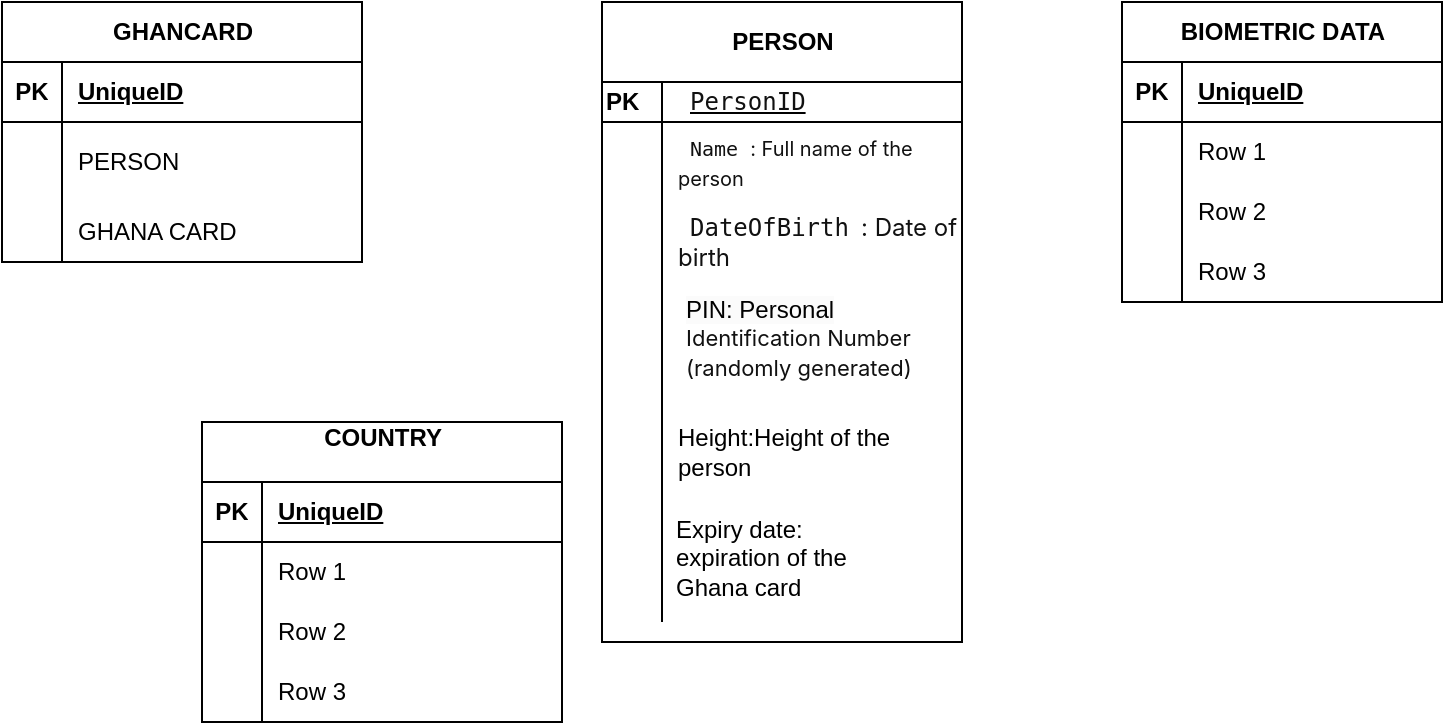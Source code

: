 <mxfile version="24.0.7" type="github">
  <diagram id="R2lEEEUBdFMjLlhIrx00" name="Page-1">
    <mxGraphModel dx="934" dy="589" grid="1" gridSize="10" guides="1" tooltips="1" connect="1" arrows="1" fold="1" page="1" pageScale="1" pageWidth="850" pageHeight="1100" math="0" shadow="0" extFonts="Permanent Marker^https://fonts.googleapis.com/css?family=Permanent+Marker">
      <root>
        <mxCell id="0" />
        <mxCell id="1" parent="0" />
        <mxCell id="ZkhvforWVLV_2OVPZHZV-6" value="&lt;div&gt;GHANCARD&lt;/div&gt;" style="shape=table;startSize=30;container=1;collapsible=1;childLayout=tableLayout;fixedRows=1;rowLines=0;fontStyle=1;align=center;resizeLast=1;html=1;" vertex="1" parent="1">
          <mxGeometry x="100" y="230" width="180" height="130" as="geometry" />
        </mxCell>
        <mxCell id="ZkhvforWVLV_2OVPZHZV-7" value="" style="shape=tableRow;horizontal=0;startSize=0;swimlaneHead=0;swimlaneBody=0;fillColor=none;collapsible=0;dropTarget=0;points=[[0,0.5],[1,0.5]];portConstraint=eastwest;top=0;left=0;right=0;bottom=1;" vertex="1" parent="ZkhvforWVLV_2OVPZHZV-6">
          <mxGeometry y="30" width="180" height="30" as="geometry" />
        </mxCell>
        <mxCell id="ZkhvforWVLV_2OVPZHZV-8" value="PK" style="shape=partialRectangle;connectable=0;fillColor=none;top=0;left=0;bottom=0;right=0;fontStyle=1;overflow=hidden;whiteSpace=wrap;html=1;" vertex="1" parent="ZkhvforWVLV_2OVPZHZV-7">
          <mxGeometry width="30" height="30" as="geometry">
            <mxRectangle width="30" height="30" as="alternateBounds" />
          </mxGeometry>
        </mxCell>
        <mxCell id="ZkhvforWVLV_2OVPZHZV-9" value="UniqueID" style="shape=partialRectangle;connectable=0;fillColor=none;top=0;left=0;bottom=0;right=0;align=left;spacingLeft=6;fontStyle=5;overflow=hidden;whiteSpace=wrap;html=1;" vertex="1" parent="ZkhvforWVLV_2OVPZHZV-7">
          <mxGeometry x="30" width="150" height="30" as="geometry">
            <mxRectangle width="150" height="30" as="alternateBounds" />
          </mxGeometry>
        </mxCell>
        <mxCell id="ZkhvforWVLV_2OVPZHZV-10" value="" style="shape=tableRow;horizontal=0;startSize=0;swimlaneHead=0;swimlaneBody=0;fillColor=none;collapsible=0;dropTarget=0;points=[[0,0.5],[1,0.5]];portConstraint=eastwest;top=0;left=0;right=0;bottom=0;" vertex="1" parent="ZkhvforWVLV_2OVPZHZV-6">
          <mxGeometry y="60" width="180" height="40" as="geometry" />
        </mxCell>
        <mxCell id="ZkhvforWVLV_2OVPZHZV-11" value="" style="shape=partialRectangle;connectable=0;fillColor=none;top=0;left=0;bottom=0;right=0;editable=1;overflow=hidden;whiteSpace=wrap;html=1;" vertex="1" parent="ZkhvforWVLV_2OVPZHZV-10">
          <mxGeometry width="30" height="40" as="geometry">
            <mxRectangle width="30" height="40" as="alternateBounds" />
          </mxGeometry>
        </mxCell>
        <mxCell id="ZkhvforWVLV_2OVPZHZV-12" value="PERSON" style="shape=partialRectangle;connectable=0;fillColor=none;top=0;left=0;bottom=0;right=0;align=left;spacingLeft=6;overflow=hidden;whiteSpace=wrap;html=1;" vertex="1" parent="ZkhvforWVLV_2OVPZHZV-10">
          <mxGeometry x="30" width="150" height="40" as="geometry">
            <mxRectangle width="150" height="40" as="alternateBounds" />
          </mxGeometry>
        </mxCell>
        <mxCell id="ZkhvforWVLV_2OVPZHZV-13" value="" style="shape=tableRow;horizontal=0;startSize=0;swimlaneHead=0;swimlaneBody=0;fillColor=none;collapsible=0;dropTarget=0;points=[[0,0.5],[1,0.5]];portConstraint=eastwest;top=0;left=0;right=0;bottom=0;" vertex="1" parent="ZkhvforWVLV_2OVPZHZV-6">
          <mxGeometry y="100" width="180" height="30" as="geometry" />
        </mxCell>
        <mxCell id="ZkhvforWVLV_2OVPZHZV-14" value="" style="shape=partialRectangle;connectable=0;fillColor=none;top=0;left=0;bottom=0;right=0;editable=1;overflow=hidden;whiteSpace=wrap;html=1;" vertex="1" parent="ZkhvforWVLV_2OVPZHZV-13">
          <mxGeometry width="30" height="30" as="geometry">
            <mxRectangle width="30" height="30" as="alternateBounds" />
          </mxGeometry>
        </mxCell>
        <mxCell id="ZkhvforWVLV_2OVPZHZV-15" value="GHANA CARD" style="shape=partialRectangle;connectable=0;fillColor=none;top=0;left=0;bottom=0;right=0;align=left;spacingLeft=6;overflow=hidden;whiteSpace=wrap;html=1;" vertex="1" parent="ZkhvforWVLV_2OVPZHZV-13">
          <mxGeometry x="30" width="150" height="30" as="geometry">
            <mxRectangle width="150" height="30" as="alternateBounds" />
          </mxGeometry>
        </mxCell>
        <mxCell id="ZkhvforWVLV_2OVPZHZV-19" value="PERSON" style="shape=table;startSize=40;container=1;collapsible=1;childLayout=tableLayout;fixedRows=1;rowLines=0;fontStyle=1;align=center;resizeLast=1;html=1;points=[[0,0,0,0,0],[0,0.25,0,0,0],[0,0.5,0,0,0],[0,0.75,0,0,0],[0,1,0,0,0],[0.25,0,0,0,0],[0.25,1,0,0,0],[0.5,0,0,0,0],[0.5,1,0,0,0],[0.75,0,0,0,0],[0.75,1,0,0,0],[1,0,0,0,0],[1,0.25,0,0,0],[1,0.5,0,0,0],[1,0.75,0,0,0],[1,1,0,0,0]];" vertex="1" parent="1">
          <mxGeometry x="400" y="230" width="180" height="320" as="geometry" />
        </mxCell>
        <mxCell id="ZkhvforWVLV_2OVPZHZV-20" value="" style="shape=tableRow;horizontal=0;startSize=0;swimlaneHead=0;swimlaneBody=0;fillColor=none;collapsible=0;dropTarget=0;points=[[0,0.5],[1,0.5]];portConstraint=eastwest;top=0;left=0;right=0;bottom=1;align=left;" vertex="1" parent="ZkhvforWVLV_2OVPZHZV-19">
          <mxGeometry y="40" width="180" height="20" as="geometry" />
        </mxCell>
        <mxCell id="ZkhvforWVLV_2OVPZHZV-21" value="PK" style="shape=partialRectangle;connectable=0;fillColor=none;top=0;left=0;bottom=0;right=0;fontStyle=1;overflow=hidden;whiteSpace=wrap;html=1;align=left;" vertex="1" parent="ZkhvforWVLV_2OVPZHZV-20">
          <mxGeometry width="30.0" height="20" as="geometry">
            <mxRectangle width="30.0" height="20" as="alternateBounds" />
          </mxGeometry>
        </mxCell>
        <mxCell id="ZkhvforWVLV_2OVPZHZV-22" value="&lt;code style=&quot;color: rgb(17, 17, 17); font-size: var(--cib-type-body1-font-size); white-space-collapse: preserve; background: var(--cib-color-syntax-background-surface); line-height: var(--cib-type-body1-line-height); font-weight: 500; font-variation-settings: var(--cib-type-body1-font-variation-settings); margin: 0px 2px; padding: 1px 4px; box-sizing: border-box; border: 1px solid var(--cib-color-stroke-neutral-primary); border-radius: var(--cib-border-radius-medium);&quot;&gt;PersonID&lt;/code&gt;" style="shape=partialRectangle;connectable=0;fillColor=none;top=0;left=0;bottom=0;right=0;align=left;spacingLeft=6;fontStyle=5;overflow=hidden;whiteSpace=wrap;html=1;" vertex="1" parent="ZkhvforWVLV_2OVPZHZV-20">
          <mxGeometry x="30.0" width="150.0" height="20" as="geometry">
            <mxRectangle width="150.0" height="20" as="alternateBounds" />
          </mxGeometry>
        </mxCell>
        <mxCell id="ZkhvforWVLV_2OVPZHZV-23" value="" style="shape=tableRow;horizontal=0;startSize=0;swimlaneHead=0;swimlaneBody=0;fillColor=none;collapsible=0;dropTarget=0;points=[[0,0.5],[1,0.5]];portConstraint=eastwest;top=0;left=0;right=0;bottom=0;align=left;" vertex="1" parent="ZkhvforWVLV_2OVPZHZV-19">
          <mxGeometry y="60" width="180" height="40" as="geometry" />
        </mxCell>
        <mxCell id="ZkhvforWVLV_2OVPZHZV-24" value="" style="shape=partialRectangle;connectable=0;fillColor=none;top=0;left=0;bottom=0;right=0;editable=1;overflow=hidden;whiteSpace=wrap;html=1;align=left;" vertex="1" parent="ZkhvforWVLV_2OVPZHZV-23">
          <mxGeometry width="30.0" height="40" as="geometry">
            <mxRectangle width="30.0" height="40" as="alternateBounds" />
          </mxGeometry>
        </mxCell>
        <mxCell id="ZkhvforWVLV_2OVPZHZV-25" value="&lt;font style=&quot;font-size: 10px;&quot;&gt;&lt;code style=&quot;color: rgb(17, 17, 17); white-space-collapse: preserve; background: var(--cib-color-syntax-background-surface); line-height: var(--cib-type-body1-line-height); font-variation-settings: var(--cib-type-body1-font-variation-settings); margin: 0px 2px; padding: 1px 4px; box-sizing: border-box; border: 1px solid var(--cib-color-stroke-neutral-primary); border-radius: var(--cib-border-radius-medium);&quot;&gt;Name&lt;/code&gt;&lt;span style=&quot;color: rgb(17, 17, 17); font-family: -apple-system, Roboto, SegoeUI, &amp;quot;Segoe UI&amp;quot;, &amp;quot;Helvetica Neue&amp;quot;, Helvetica, &amp;quot;Microsoft YaHei&amp;quot;, &amp;quot;Meiryo UI&amp;quot;, Meiryo, &amp;quot;Arial Unicode MS&amp;quot;, sans-serif; background-color: rgb(255, 255, 255);&quot;&gt;: Full name of the person&lt;/span&gt;&lt;/font&gt;" style="shape=partialRectangle;connectable=0;fillColor=none;top=0;left=0;bottom=0;right=0;align=left;spacingLeft=6;overflow=hidden;whiteSpace=wrap;html=1;" vertex="1" parent="ZkhvforWVLV_2OVPZHZV-23">
          <mxGeometry x="30.0" width="150.0" height="40" as="geometry">
            <mxRectangle width="150.0" height="40" as="alternateBounds" />
          </mxGeometry>
        </mxCell>
        <mxCell id="ZkhvforWVLV_2OVPZHZV-26" value="" style="shape=tableRow;horizontal=0;startSize=0;swimlaneHead=0;swimlaneBody=0;fillColor=none;collapsible=0;dropTarget=0;points=[[0,0.5],[1,0.5]];portConstraint=eastwest;top=0;left=0;right=0;bottom=0;align=left;" vertex="1" parent="ZkhvforWVLV_2OVPZHZV-19">
          <mxGeometry y="100" width="180" height="40" as="geometry" />
        </mxCell>
        <mxCell id="ZkhvforWVLV_2OVPZHZV-27" value="" style="shape=partialRectangle;connectable=0;fillColor=none;top=0;left=0;bottom=0;right=0;editable=1;overflow=hidden;whiteSpace=wrap;html=1;align=left;" vertex="1" parent="ZkhvforWVLV_2OVPZHZV-26">
          <mxGeometry width="30.0" height="40" as="geometry">
            <mxRectangle width="30.0" height="40" as="alternateBounds" />
          </mxGeometry>
        </mxCell>
        <mxCell id="ZkhvforWVLV_2OVPZHZV-28" value="&lt;code style=&quot;color: rgb(17, 17, 17); font-size: var(--cib-type-body1-font-size); white-space-collapse: preserve; background: var(--cib-color-syntax-background-surface); line-height: var(--cib-type-body1-line-height); font-variation-settings: var(--cib-type-body1-font-variation-settings); margin: 0px 2px; padding: 1px 4px; box-sizing: border-box; border: 1px solid var(--cib-color-stroke-neutral-primary); border-radius: var(--cib-border-radius-medium);&quot;&gt;DateOfBirth&lt;/code&gt;&lt;span style=&quot;color: rgb(17, 17, 17); font-family: -apple-system, Roboto, SegoeUI, &amp;quot;Segoe UI&amp;quot;, &amp;quot;Helvetica Neue&amp;quot;, Helvetica, &amp;quot;Microsoft YaHei&amp;quot;, &amp;quot;Meiryo UI&amp;quot;, Meiryo, &amp;quot;Arial Unicode MS&amp;quot;, sans-serif; background-color: rgb(255, 255, 255);&quot;&gt;: Date of birth&lt;/span&gt;" style="shape=partialRectangle;connectable=0;fillColor=none;top=0;left=0;bottom=0;right=0;align=left;spacingLeft=6;overflow=hidden;whiteSpace=wrap;html=1;" vertex="1" parent="ZkhvforWVLV_2OVPZHZV-26">
          <mxGeometry x="30.0" width="150.0" height="40" as="geometry">
            <mxRectangle width="150.0" height="40" as="alternateBounds" />
          </mxGeometry>
        </mxCell>
        <mxCell id="ZkhvforWVLV_2OVPZHZV-29" value="" style="shape=tableRow;horizontal=0;startSize=0;swimlaneHead=0;swimlaneBody=0;fillColor=none;collapsible=0;dropTarget=0;points=[[0,0.5],[1,0.5]];portConstraint=eastwest;top=0;left=0;right=0;bottom=0;align=left;" vertex="1" parent="ZkhvforWVLV_2OVPZHZV-19">
          <mxGeometry y="140" width="180" height="170" as="geometry" />
        </mxCell>
        <mxCell id="ZkhvforWVLV_2OVPZHZV-30" value="" style="shape=partialRectangle;connectable=0;fillColor=none;top=0;left=0;bottom=0;right=0;editable=1;overflow=hidden;whiteSpace=wrap;html=1;align=left;" vertex="1" parent="ZkhvforWVLV_2OVPZHZV-29">
          <mxGeometry width="30.0" height="170" as="geometry">
            <mxRectangle width="30.0" height="170" as="alternateBounds" />
          </mxGeometry>
        </mxCell>
        <mxCell id="ZkhvforWVLV_2OVPZHZV-31" value="Height:Height of the person" style="shape=partialRectangle;connectable=0;fillColor=none;top=0;left=0;bottom=0;right=0;align=left;spacingLeft=6;overflow=hidden;whiteSpace=wrap;html=1;" vertex="1" parent="ZkhvforWVLV_2OVPZHZV-29">
          <mxGeometry x="30.0" width="150.0" height="170" as="geometry">
            <mxRectangle width="150.0" height="170" as="alternateBounds" />
          </mxGeometry>
        </mxCell>
        <mxCell id="ZkhvforWVLV_2OVPZHZV-32" value="BIOMETRIC DATA" style="shape=table;startSize=30;container=1;collapsible=1;childLayout=tableLayout;fixedRows=1;rowLines=0;fontStyle=1;align=center;resizeLast=1;html=1;" vertex="1" parent="1">
          <mxGeometry x="660" y="230" width="160" height="150" as="geometry" />
        </mxCell>
        <mxCell id="ZkhvforWVLV_2OVPZHZV-33" value="" style="shape=tableRow;horizontal=0;startSize=0;swimlaneHead=0;swimlaneBody=0;fillColor=none;collapsible=0;dropTarget=0;points=[[0,0.5],[1,0.5]];portConstraint=eastwest;top=0;left=0;right=0;bottom=1;" vertex="1" parent="ZkhvforWVLV_2OVPZHZV-32">
          <mxGeometry y="30" width="160" height="30" as="geometry" />
        </mxCell>
        <mxCell id="ZkhvforWVLV_2OVPZHZV-34" value="PK" style="shape=partialRectangle;connectable=0;fillColor=none;top=0;left=0;bottom=0;right=0;fontStyle=1;overflow=hidden;whiteSpace=wrap;html=1;" vertex="1" parent="ZkhvforWVLV_2OVPZHZV-33">
          <mxGeometry width="30" height="30" as="geometry">
            <mxRectangle width="30" height="30" as="alternateBounds" />
          </mxGeometry>
        </mxCell>
        <mxCell id="ZkhvforWVLV_2OVPZHZV-35" value="UniqueID" style="shape=partialRectangle;connectable=0;fillColor=none;top=0;left=0;bottom=0;right=0;align=left;spacingLeft=6;fontStyle=5;overflow=hidden;whiteSpace=wrap;html=1;" vertex="1" parent="ZkhvforWVLV_2OVPZHZV-33">
          <mxGeometry x="30" width="130" height="30" as="geometry">
            <mxRectangle width="130" height="30" as="alternateBounds" />
          </mxGeometry>
        </mxCell>
        <mxCell id="ZkhvforWVLV_2OVPZHZV-36" value="" style="shape=tableRow;horizontal=0;startSize=0;swimlaneHead=0;swimlaneBody=0;fillColor=none;collapsible=0;dropTarget=0;points=[[0,0.5],[1,0.5]];portConstraint=eastwest;top=0;left=0;right=0;bottom=0;" vertex="1" parent="ZkhvforWVLV_2OVPZHZV-32">
          <mxGeometry y="60" width="160" height="30" as="geometry" />
        </mxCell>
        <mxCell id="ZkhvforWVLV_2OVPZHZV-37" value="" style="shape=partialRectangle;connectable=0;fillColor=none;top=0;left=0;bottom=0;right=0;editable=1;overflow=hidden;whiteSpace=wrap;html=1;" vertex="1" parent="ZkhvforWVLV_2OVPZHZV-36">
          <mxGeometry width="30" height="30" as="geometry">
            <mxRectangle width="30" height="30" as="alternateBounds" />
          </mxGeometry>
        </mxCell>
        <mxCell id="ZkhvforWVLV_2OVPZHZV-38" value="Row 1" style="shape=partialRectangle;connectable=0;fillColor=none;top=0;left=0;bottom=0;right=0;align=left;spacingLeft=6;overflow=hidden;whiteSpace=wrap;html=1;" vertex="1" parent="ZkhvforWVLV_2OVPZHZV-36">
          <mxGeometry x="30" width="130" height="30" as="geometry">
            <mxRectangle width="130" height="30" as="alternateBounds" />
          </mxGeometry>
        </mxCell>
        <mxCell id="ZkhvforWVLV_2OVPZHZV-39" value="" style="shape=tableRow;horizontal=0;startSize=0;swimlaneHead=0;swimlaneBody=0;fillColor=none;collapsible=0;dropTarget=0;points=[[0,0.5],[1,0.5]];portConstraint=eastwest;top=0;left=0;right=0;bottom=0;" vertex="1" parent="ZkhvforWVLV_2OVPZHZV-32">
          <mxGeometry y="90" width="160" height="30" as="geometry" />
        </mxCell>
        <mxCell id="ZkhvforWVLV_2OVPZHZV-40" value="" style="shape=partialRectangle;connectable=0;fillColor=none;top=0;left=0;bottom=0;right=0;editable=1;overflow=hidden;whiteSpace=wrap;html=1;" vertex="1" parent="ZkhvforWVLV_2OVPZHZV-39">
          <mxGeometry width="30" height="30" as="geometry">
            <mxRectangle width="30" height="30" as="alternateBounds" />
          </mxGeometry>
        </mxCell>
        <mxCell id="ZkhvforWVLV_2OVPZHZV-41" value="Row 2" style="shape=partialRectangle;connectable=0;fillColor=none;top=0;left=0;bottom=0;right=0;align=left;spacingLeft=6;overflow=hidden;whiteSpace=wrap;html=1;" vertex="1" parent="ZkhvforWVLV_2OVPZHZV-39">
          <mxGeometry x="30" width="130" height="30" as="geometry">
            <mxRectangle width="130" height="30" as="alternateBounds" />
          </mxGeometry>
        </mxCell>
        <mxCell id="ZkhvforWVLV_2OVPZHZV-42" value="" style="shape=tableRow;horizontal=0;startSize=0;swimlaneHead=0;swimlaneBody=0;fillColor=none;collapsible=0;dropTarget=0;points=[[0,0.5],[1,0.5]];portConstraint=eastwest;top=0;left=0;right=0;bottom=0;" vertex="1" parent="ZkhvforWVLV_2OVPZHZV-32">
          <mxGeometry y="120" width="160" height="30" as="geometry" />
        </mxCell>
        <mxCell id="ZkhvforWVLV_2OVPZHZV-43" value="" style="shape=partialRectangle;connectable=0;fillColor=none;top=0;left=0;bottom=0;right=0;editable=1;overflow=hidden;whiteSpace=wrap;html=1;" vertex="1" parent="ZkhvforWVLV_2OVPZHZV-42">
          <mxGeometry width="30" height="30" as="geometry">
            <mxRectangle width="30" height="30" as="alternateBounds" />
          </mxGeometry>
        </mxCell>
        <mxCell id="ZkhvforWVLV_2OVPZHZV-44" value="Row 3" style="shape=partialRectangle;connectable=0;fillColor=none;top=0;left=0;bottom=0;right=0;align=left;spacingLeft=6;overflow=hidden;whiteSpace=wrap;html=1;" vertex="1" parent="ZkhvforWVLV_2OVPZHZV-42">
          <mxGeometry x="30" width="130" height="30" as="geometry">
            <mxRectangle width="130" height="30" as="alternateBounds" />
          </mxGeometry>
        </mxCell>
        <mxCell id="ZkhvforWVLV_2OVPZHZV-45" value="COUNTRY&lt;div&gt;&lt;br&gt;&lt;/div&gt;" style="shape=table;startSize=30;container=1;collapsible=1;childLayout=tableLayout;fixedRows=1;rowLines=0;fontStyle=1;align=center;resizeLast=1;html=1;" vertex="1" parent="1">
          <mxGeometry x="200" y="440" width="180" height="150" as="geometry" />
        </mxCell>
        <mxCell id="ZkhvforWVLV_2OVPZHZV-46" value="" style="shape=tableRow;horizontal=0;startSize=0;swimlaneHead=0;swimlaneBody=0;fillColor=none;collapsible=0;dropTarget=0;points=[[0,0.5],[1,0.5]];portConstraint=eastwest;top=0;left=0;right=0;bottom=1;" vertex="1" parent="ZkhvforWVLV_2OVPZHZV-45">
          <mxGeometry y="30" width="180" height="30" as="geometry" />
        </mxCell>
        <mxCell id="ZkhvforWVLV_2OVPZHZV-47" value="PK" style="shape=partialRectangle;connectable=0;fillColor=none;top=0;left=0;bottom=0;right=0;fontStyle=1;overflow=hidden;whiteSpace=wrap;html=1;" vertex="1" parent="ZkhvforWVLV_2OVPZHZV-46">
          <mxGeometry width="30" height="30" as="geometry">
            <mxRectangle width="30" height="30" as="alternateBounds" />
          </mxGeometry>
        </mxCell>
        <mxCell id="ZkhvforWVLV_2OVPZHZV-48" value="UniqueID" style="shape=partialRectangle;connectable=0;fillColor=none;top=0;left=0;bottom=0;right=0;align=left;spacingLeft=6;fontStyle=5;overflow=hidden;whiteSpace=wrap;html=1;" vertex="1" parent="ZkhvforWVLV_2OVPZHZV-46">
          <mxGeometry x="30" width="150" height="30" as="geometry">
            <mxRectangle width="150" height="30" as="alternateBounds" />
          </mxGeometry>
        </mxCell>
        <mxCell id="ZkhvforWVLV_2OVPZHZV-49" value="" style="shape=tableRow;horizontal=0;startSize=0;swimlaneHead=0;swimlaneBody=0;fillColor=none;collapsible=0;dropTarget=0;points=[[0,0.5],[1,0.5]];portConstraint=eastwest;top=0;left=0;right=0;bottom=0;" vertex="1" parent="ZkhvforWVLV_2OVPZHZV-45">
          <mxGeometry y="60" width="180" height="30" as="geometry" />
        </mxCell>
        <mxCell id="ZkhvforWVLV_2OVPZHZV-50" value="" style="shape=partialRectangle;connectable=0;fillColor=none;top=0;left=0;bottom=0;right=0;editable=1;overflow=hidden;whiteSpace=wrap;html=1;" vertex="1" parent="ZkhvforWVLV_2OVPZHZV-49">
          <mxGeometry width="30" height="30" as="geometry">
            <mxRectangle width="30" height="30" as="alternateBounds" />
          </mxGeometry>
        </mxCell>
        <mxCell id="ZkhvforWVLV_2OVPZHZV-51" value="Row 1" style="shape=partialRectangle;connectable=0;fillColor=none;top=0;left=0;bottom=0;right=0;align=left;spacingLeft=6;overflow=hidden;whiteSpace=wrap;html=1;" vertex="1" parent="ZkhvforWVLV_2OVPZHZV-49">
          <mxGeometry x="30" width="150" height="30" as="geometry">
            <mxRectangle width="150" height="30" as="alternateBounds" />
          </mxGeometry>
        </mxCell>
        <mxCell id="ZkhvforWVLV_2OVPZHZV-52" value="" style="shape=tableRow;horizontal=0;startSize=0;swimlaneHead=0;swimlaneBody=0;fillColor=none;collapsible=0;dropTarget=0;points=[[0,0.5],[1,0.5]];portConstraint=eastwest;top=0;left=0;right=0;bottom=0;" vertex="1" parent="ZkhvforWVLV_2OVPZHZV-45">
          <mxGeometry y="90" width="180" height="30" as="geometry" />
        </mxCell>
        <mxCell id="ZkhvforWVLV_2OVPZHZV-53" value="" style="shape=partialRectangle;connectable=0;fillColor=none;top=0;left=0;bottom=0;right=0;editable=1;overflow=hidden;whiteSpace=wrap;html=1;" vertex="1" parent="ZkhvforWVLV_2OVPZHZV-52">
          <mxGeometry width="30" height="30" as="geometry">
            <mxRectangle width="30" height="30" as="alternateBounds" />
          </mxGeometry>
        </mxCell>
        <mxCell id="ZkhvforWVLV_2OVPZHZV-54" value="Row 2" style="shape=partialRectangle;connectable=0;fillColor=none;top=0;left=0;bottom=0;right=0;align=left;spacingLeft=6;overflow=hidden;whiteSpace=wrap;html=1;" vertex="1" parent="ZkhvforWVLV_2OVPZHZV-52">
          <mxGeometry x="30" width="150" height="30" as="geometry">
            <mxRectangle width="150" height="30" as="alternateBounds" />
          </mxGeometry>
        </mxCell>
        <mxCell id="ZkhvforWVLV_2OVPZHZV-55" value="" style="shape=tableRow;horizontal=0;startSize=0;swimlaneHead=0;swimlaneBody=0;fillColor=none;collapsible=0;dropTarget=0;points=[[0,0.5],[1,0.5]];portConstraint=eastwest;top=0;left=0;right=0;bottom=0;" vertex="1" parent="ZkhvforWVLV_2OVPZHZV-45">
          <mxGeometry y="120" width="180" height="30" as="geometry" />
        </mxCell>
        <mxCell id="ZkhvforWVLV_2OVPZHZV-56" value="" style="shape=partialRectangle;connectable=0;fillColor=none;top=0;left=0;bottom=0;right=0;editable=1;overflow=hidden;whiteSpace=wrap;html=1;" vertex="1" parent="ZkhvforWVLV_2OVPZHZV-55">
          <mxGeometry width="30" height="30" as="geometry">
            <mxRectangle width="30" height="30" as="alternateBounds" />
          </mxGeometry>
        </mxCell>
        <mxCell id="ZkhvforWVLV_2OVPZHZV-57" value="Row 3" style="shape=partialRectangle;connectable=0;fillColor=none;top=0;left=0;bottom=0;right=0;align=left;spacingLeft=6;overflow=hidden;whiteSpace=wrap;html=1;" vertex="1" parent="ZkhvforWVLV_2OVPZHZV-55">
          <mxGeometry x="30" width="150" height="30" as="geometry">
            <mxRectangle width="150" height="30" as="alternateBounds" />
          </mxGeometry>
        </mxCell>
        <mxCell id="ZkhvforWVLV_2OVPZHZV-59" value="&lt;span style=&quot;background-color: rgb(251, 251, 251);&quot;&gt;PIN: Personal&lt;/span&gt;&lt;span style=&quot;color: rgb(17, 17, 17); font-family: -apple-system, Roboto, SegoeUI, &amp;quot;Segoe UI&amp;quot;, &amp;quot;Helvetica Neue&amp;quot;, Helvetica, &amp;quot;Microsoft YaHei&amp;quot;, &amp;quot;Meiryo UI&amp;quot;, Meiryo, &amp;quot;Arial Unicode MS&amp;quot;, sans-serif; background-color: rgb(255, 255, 255); font-size: 11px;&quot;&gt; Identification Number (randomly generated)&lt;/span&gt;&lt;div&gt;&lt;span style=&quot;color: rgb(17, 17, 17); font-family: -apple-system, Roboto, SegoeUI, &amp;quot;Segoe UI&amp;quot;, &amp;quot;Helvetica Neue&amp;quot;, Helvetica, &amp;quot;Microsoft YaHei&amp;quot;, &amp;quot;Meiryo UI&amp;quot;, Meiryo, &amp;quot;Arial Unicode MS&amp;quot;, sans-serif; background-color: rgb(255, 255, 255); font-size: 11px;&quot;&gt;&lt;br&gt;&lt;/span&gt;&lt;/div&gt;&lt;div&gt;&lt;span style=&quot;color: rgb(17, 17, 17); font-family: -apple-system, Roboto, SegoeUI, &amp;quot;Segoe UI&amp;quot;, &amp;quot;Helvetica Neue&amp;quot;, Helvetica, &amp;quot;Microsoft YaHei&amp;quot;, &amp;quot;Meiryo UI&amp;quot;, Meiryo, &amp;quot;Arial Unicode MS&amp;quot;, sans-serif; background-color: rgb(255, 255, 255); font-size: 11px;&quot;&gt;&lt;br&gt;&lt;/span&gt;&lt;/div&gt;" style="text;whiteSpace=wrap;html=1;align=left;" vertex="1" parent="1">
          <mxGeometry x="440" y="370" width="140" height="40" as="geometry" />
        </mxCell>
        <mxCell id="ZkhvforWVLV_2OVPZHZV-64" value="Expiry date:&lt;div&gt;expiration of the&amp;nbsp;&lt;/div&gt;&lt;div&gt;Ghana card&lt;/div&gt;&lt;div&gt;&lt;br&gt;&lt;/div&gt;" style="text;html=1;align=left;verticalAlign=middle;resizable=0;points=[];autosize=1;strokeColor=none;fillColor=none;" vertex="1" parent="1">
          <mxGeometry x="435" y="480" width="110" height="70" as="geometry" />
        </mxCell>
      </root>
    </mxGraphModel>
  </diagram>
</mxfile>
